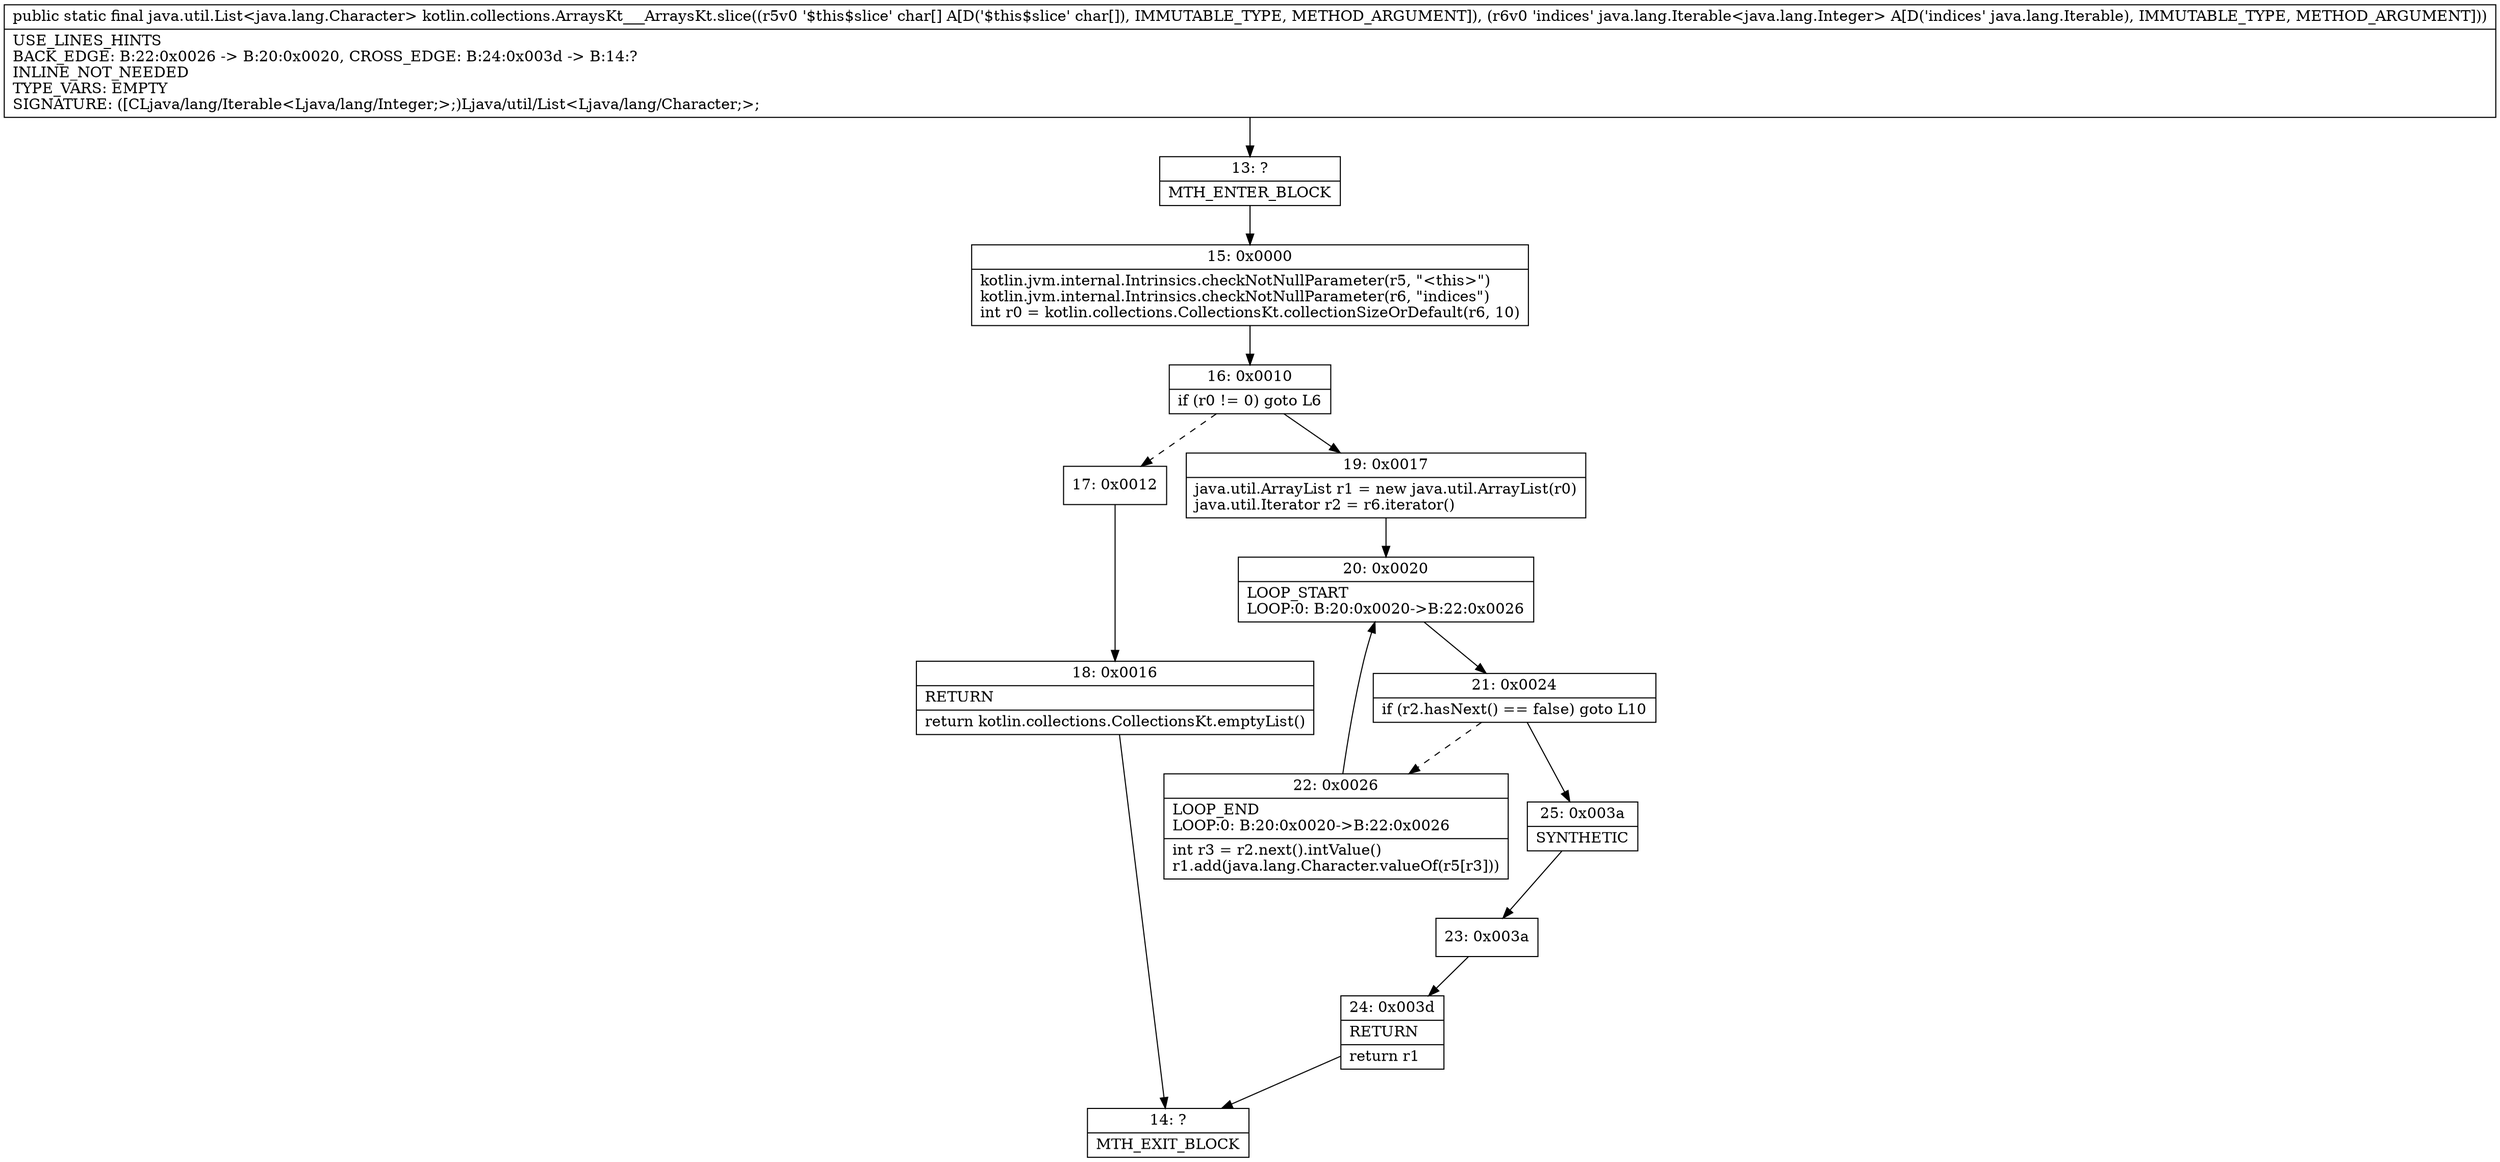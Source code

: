 digraph "CFG forkotlin.collections.ArraysKt___ArraysKt.slice([CLjava\/lang\/Iterable;)Ljava\/util\/List;" {
Node_13 [shape=record,label="{13\:\ ?|MTH_ENTER_BLOCK\l}"];
Node_15 [shape=record,label="{15\:\ 0x0000|kotlin.jvm.internal.Intrinsics.checkNotNullParameter(r5, \"\<this\>\")\lkotlin.jvm.internal.Intrinsics.checkNotNullParameter(r6, \"indices\")\lint r0 = kotlin.collections.CollectionsKt.collectionSizeOrDefault(r6, 10)\l}"];
Node_16 [shape=record,label="{16\:\ 0x0010|if (r0 != 0) goto L6\l}"];
Node_17 [shape=record,label="{17\:\ 0x0012}"];
Node_18 [shape=record,label="{18\:\ 0x0016|RETURN\l|return kotlin.collections.CollectionsKt.emptyList()\l}"];
Node_14 [shape=record,label="{14\:\ ?|MTH_EXIT_BLOCK\l}"];
Node_19 [shape=record,label="{19\:\ 0x0017|java.util.ArrayList r1 = new java.util.ArrayList(r0)\ljava.util.Iterator r2 = r6.iterator()\l}"];
Node_20 [shape=record,label="{20\:\ 0x0020|LOOP_START\lLOOP:0: B:20:0x0020\-\>B:22:0x0026\l}"];
Node_21 [shape=record,label="{21\:\ 0x0024|if (r2.hasNext() == false) goto L10\l}"];
Node_22 [shape=record,label="{22\:\ 0x0026|LOOP_END\lLOOP:0: B:20:0x0020\-\>B:22:0x0026\l|int r3 = r2.next().intValue()\lr1.add(java.lang.Character.valueOf(r5[r3]))\l}"];
Node_25 [shape=record,label="{25\:\ 0x003a|SYNTHETIC\l}"];
Node_23 [shape=record,label="{23\:\ 0x003a}"];
Node_24 [shape=record,label="{24\:\ 0x003d|RETURN\l|return r1\l}"];
MethodNode[shape=record,label="{public static final java.util.List\<java.lang.Character\> kotlin.collections.ArraysKt___ArraysKt.slice((r5v0 '$this$slice' char[] A[D('$this$slice' char[]), IMMUTABLE_TYPE, METHOD_ARGUMENT]), (r6v0 'indices' java.lang.Iterable\<java.lang.Integer\> A[D('indices' java.lang.Iterable), IMMUTABLE_TYPE, METHOD_ARGUMENT]))  | USE_LINES_HINTS\lBACK_EDGE: B:22:0x0026 \-\> B:20:0x0020, CROSS_EDGE: B:24:0x003d \-\> B:14:?\lINLINE_NOT_NEEDED\lTYPE_VARS: EMPTY\lSIGNATURE: ([CLjava\/lang\/Iterable\<Ljava\/lang\/Integer;\>;)Ljava\/util\/List\<Ljava\/lang\/Character;\>;\l}"];
MethodNode -> Node_13;Node_13 -> Node_15;
Node_15 -> Node_16;
Node_16 -> Node_17[style=dashed];
Node_16 -> Node_19;
Node_17 -> Node_18;
Node_18 -> Node_14;
Node_19 -> Node_20;
Node_20 -> Node_21;
Node_21 -> Node_22[style=dashed];
Node_21 -> Node_25;
Node_22 -> Node_20;
Node_25 -> Node_23;
Node_23 -> Node_24;
Node_24 -> Node_14;
}

